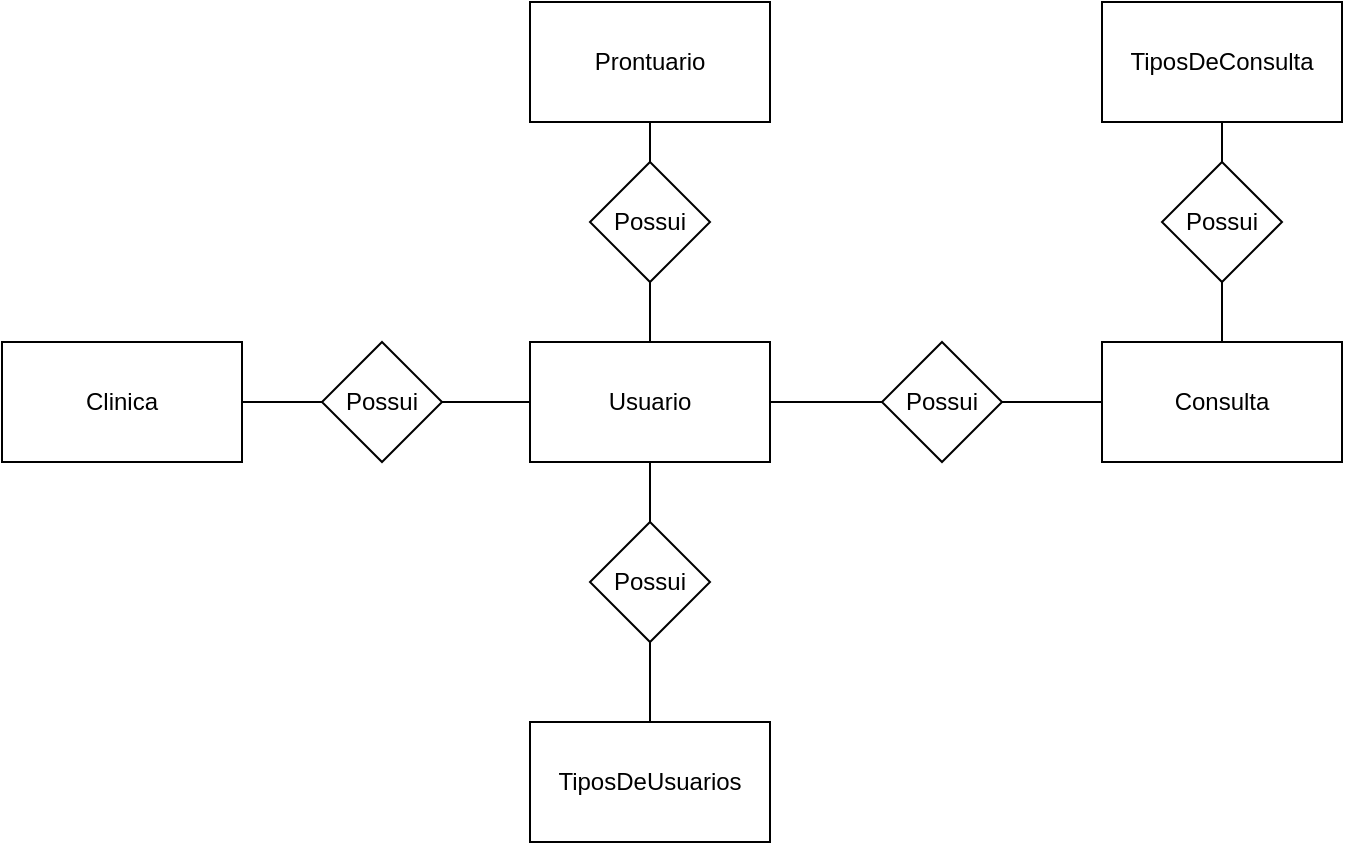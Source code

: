 <mxfile version="21.6.8" type="device">
  <diagram name="Página-1" id="uqMVTQqqdKqrkVCiUhlu">
    <mxGraphModel dx="1050" dy="574" grid="1" gridSize="10" guides="1" tooltips="1" connect="1" arrows="1" fold="1" page="1" pageScale="1" pageWidth="827" pageHeight="1169" math="0" shadow="0">
      <root>
        <mxCell id="0" />
        <mxCell id="1" parent="0" />
        <mxCell id="TOSoASLh-kDgEDRarQP9-1" value="TiposDeUsuarios" style="rounded=0;whiteSpace=wrap;html=1;" vertex="1" parent="1">
          <mxGeometry x="294" y="370" width="120" height="60" as="geometry" />
        </mxCell>
        <mxCell id="TOSoASLh-kDgEDRarQP9-25" style="edgeStyle=orthogonalEdgeStyle;rounded=0;orthogonalLoop=1;jettySize=auto;html=1;entryX=0.5;entryY=0;entryDx=0;entryDy=0;endArrow=none;endFill=0;" edge="1" parent="1" source="TOSoASLh-kDgEDRarQP9-2" target="TOSoASLh-kDgEDRarQP9-23">
          <mxGeometry relative="1" as="geometry" />
        </mxCell>
        <mxCell id="TOSoASLh-kDgEDRarQP9-2" value="TiposDeConsulta" style="rounded=0;whiteSpace=wrap;html=1;" vertex="1" parent="1">
          <mxGeometry x="580" y="10" width="120" height="60" as="geometry" />
        </mxCell>
        <mxCell id="TOSoASLh-kDgEDRarQP9-18" style="edgeStyle=orthogonalEdgeStyle;rounded=0;orthogonalLoop=1;jettySize=auto;html=1;endArrow=none;endFill=0;" edge="1" parent="1" source="TOSoASLh-kDgEDRarQP9-3" target="TOSoASLh-kDgEDRarQP9-13">
          <mxGeometry relative="1" as="geometry" />
        </mxCell>
        <mxCell id="TOSoASLh-kDgEDRarQP9-3" value="Usuario" style="rounded=0;whiteSpace=wrap;html=1;" vertex="1" parent="1">
          <mxGeometry x="294" y="180" width="120" height="60" as="geometry" />
        </mxCell>
        <mxCell id="TOSoASLh-kDgEDRarQP9-4" value="Consulta" style="rounded=0;whiteSpace=wrap;html=1;" vertex="1" parent="1">
          <mxGeometry x="580" y="180" width="120" height="60" as="geometry" />
        </mxCell>
        <mxCell id="TOSoASLh-kDgEDRarQP9-5" value="Clinica" style="rounded=0;whiteSpace=wrap;html=1;" vertex="1" parent="1">
          <mxGeometry x="30" y="180" width="120" height="60" as="geometry" />
        </mxCell>
        <mxCell id="TOSoASLh-kDgEDRarQP9-6" value="Prontuario" style="rounded=0;whiteSpace=wrap;html=1;" vertex="1" parent="1">
          <mxGeometry x="294" y="10" width="120" height="60" as="geometry" />
        </mxCell>
        <mxCell id="TOSoASLh-kDgEDRarQP9-14" style="edgeStyle=orthogonalEdgeStyle;rounded=0;orthogonalLoop=1;jettySize=auto;html=1;entryX=1;entryY=0.5;entryDx=0;entryDy=0;endArrow=none;endFill=0;" edge="1" parent="1" source="TOSoASLh-kDgEDRarQP9-10" target="TOSoASLh-kDgEDRarQP9-5">
          <mxGeometry relative="1" as="geometry" />
        </mxCell>
        <mxCell id="TOSoASLh-kDgEDRarQP9-15" style="edgeStyle=orthogonalEdgeStyle;rounded=0;orthogonalLoop=1;jettySize=auto;html=1;exitX=1;exitY=0.5;exitDx=0;exitDy=0;entryX=0;entryY=0.5;entryDx=0;entryDy=0;endArrow=none;endFill=0;" edge="1" parent="1" source="TOSoASLh-kDgEDRarQP9-10" target="TOSoASLh-kDgEDRarQP9-3">
          <mxGeometry relative="1" as="geometry" />
        </mxCell>
        <mxCell id="TOSoASLh-kDgEDRarQP9-10" value="Possui" style="rhombus;whiteSpace=wrap;html=1;" vertex="1" parent="1">
          <mxGeometry x="190" y="180" width="60" height="60" as="geometry" />
        </mxCell>
        <mxCell id="TOSoASLh-kDgEDRarQP9-16" style="edgeStyle=orthogonalEdgeStyle;rounded=0;orthogonalLoop=1;jettySize=auto;html=1;entryX=0.5;entryY=0;entryDx=0;entryDy=0;endArrow=none;endFill=0;" edge="1" parent="1" source="TOSoASLh-kDgEDRarQP9-11" target="TOSoASLh-kDgEDRarQP9-3">
          <mxGeometry relative="1" as="geometry" />
        </mxCell>
        <mxCell id="TOSoASLh-kDgEDRarQP9-17" style="edgeStyle=orthogonalEdgeStyle;rounded=0;orthogonalLoop=1;jettySize=auto;html=1;exitX=0.5;exitY=0;exitDx=0;exitDy=0;entryX=0.5;entryY=1;entryDx=0;entryDy=0;endArrow=none;endFill=0;" edge="1" parent="1" source="TOSoASLh-kDgEDRarQP9-11" target="TOSoASLh-kDgEDRarQP9-6">
          <mxGeometry relative="1" as="geometry" />
        </mxCell>
        <mxCell id="TOSoASLh-kDgEDRarQP9-11" value="Possui" style="rhombus;whiteSpace=wrap;html=1;" vertex="1" parent="1">
          <mxGeometry x="324" y="90" width="60" height="60" as="geometry" />
        </mxCell>
        <mxCell id="TOSoASLh-kDgEDRarQP9-21" style="edgeStyle=orthogonalEdgeStyle;rounded=0;orthogonalLoop=1;jettySize=auto;html=1;entryX=0.5;entryY=1;entryDx=0;entryDy=0;endArrow=none;endFill=0;" edge="1" parent="1" source="TOSoASLh-kDgEDRarQP9-12" target="TOSoASLh-kDgEDRarQP9-3">
          <mxGeometry relative="1" as="geometry" />
        </mxCell>
        <mxCell id="TOSoASLh-kDgEDRarQP9-22" style="edgeStyle=orthogonalEdgeStyle;rounded=0;orthogonalLoop=1;jettySize=auto;html=1;entryX=0.5;entryY=0;entryDx=0;entryDy=0;endArrow=none;endFill=0;" edge="1" parent="1" source="TOSoASLh-kDgEDRarQP9-12" target="TOSoASLh-kDgEDRarQP9-1">
          <mxGeometry relative="1" as="geometry" />
        </mxCell>
        <mxCell id="TOSoASLh-kDgEDRarQP9-12" value="Possui" style="rhombus;whiteSpace=wrap;html=1;" vertex="1" parent="1">
          <mxGeometry x="324" y="270" width="60" height="60" as="geometry" />
        </mxCell>
        <mxCell id="TOSoASLh-kDgEDRarQP9-19" style="edgeStyle=orthogonalEdgeStyle;rounded=0;orthogonalLoop=1;jettySize=auto;html=1;entryX=0;entryY=0.5;entryDx=0;entryDy=0;endArrow=none;endFill=0;" edge="1" parent="1" source="TOSoASLh-kDgEDRarQP9-13" target="TOSoASLh-kDgEDRarQP9-4">
          <mxGeometry relative="1" as="geometry" />
        </mxCell>
        <mxCell id="TOSoASLh-kDgEDRarQP9-13" value="Possui" style="rhombus;whiteSpace=wrap;html=1;" vertex="1" parent="1">
          <mxGeometry x="470" y="180" width="60" height="60" as="geometry" />
        </mxCell>
        <mxCell id="TOSoASLh-kDgEDRarQP9-24" style="edgeStyle=orthogonalEdgeStyle;rounded=0;orthogonalLoop=1;jettySize=auto;html=1;entryX=0.5;entryY=0;entryDx=0;entryDy=0;endArrow=none;endFill=0;" edge="1" parent="1" source="TOSoASLh-kDgEDRarQP9-23" target="TOSoASLh-kDgEDRarQP9-4">
          <mxGeometry relative="1" as="geometry" />
        </mxCell>
        <mxCell id="TOSoASLh-kDgEDRarQP9-23" value="Possui" style="rhombus;whiteSpace=wrap;html=1;" vertex="1" parent="1">
          <mxGeometry x="610" y="90" width="60" height="60" as="geometry" />
        </mxCell>
      </root>
    </mxGraphModel>
  </diagram>
</mxfile>
